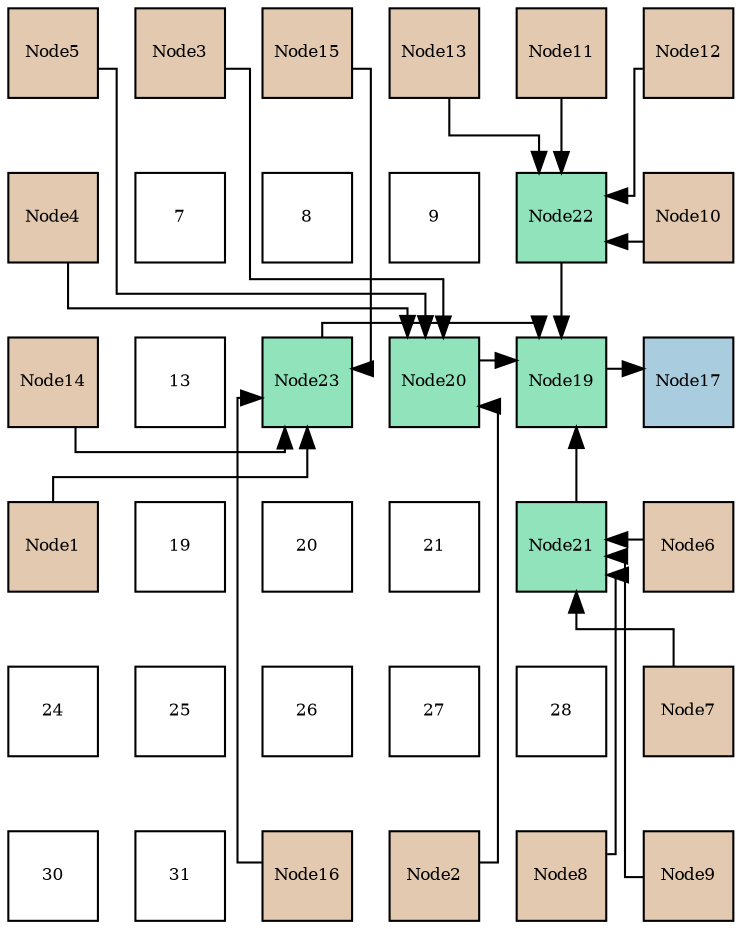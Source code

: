digraph layout{
 rankdir=TB;
 splines=ortho;
 node [style=filled shape=square fixedsize=true width=0.6];
0[label="Node5", fontsize=8, fillcolor="#e3c9af"];
1[label="Node3", fontsize=8, fillcolor="#e3c9af"];
2[label="Node15", fontsize=8, fillcolor="#e3c9af"];
3[label="Node13", fontsize=8, fillcolor="#e3c9af"];
4[label="Node11", fontsize=8, fillcolor="#e3c9af"];
5[label="Node12", fontsize=8, fillcolor="#e3c9af"];
6[label="Node4", fontsize=8, fillcolor="#e3c9af"];
7[label="7", fontsize=8, fillcolor="#ffffff"];
8[label="8", fontsize=8, fillcolor="#ffffff"];
9[label="9", fontsize=8, fillcolor="#ffffff"];
10[label="Node22", fontsize=8, fillcolor="#91e3bb"];
11[label="Node10", fontsize=8, fillcolor="#e3c9af"];
12[label="Node14", fontsize=8, fillcolor="#e3c9af"];
13[label="13", fontsize=8, fillcolor="#ffffff"];
14[label="Node23", fontsize=8, fillcolor="#91e3bb"];
15[label="Node20", fontsize=8, fillcolor="#91e3bb"];
16[label="Node19", fontsize=8, fillcolor="#91e3bb"];
17[label="Node17", fontsize=8, fillcolor="#a9ccde"];
18[label="Node1", fontsize=8, fillcolor="#e3c9af"];
19[label="19", fontsize=8, fillcolor="#ffffff"];
20[label="20", fontsize=8, fillcolor="#ffffff"];
21[label="21", fontsize=8, fillcolor="#ffffff"];
22[label="Node21", fontsize=8, fillcolor="#91e3bb"];
23[label="Node6", fontsize=8, fillcolor="#e3c9af"];
24[label="24", fontsize=8, fillcolor="#ffffff"];
25[label="25", fontsize=8, fillcolor="#ffffff"];
26[label="26", fontsize=8, fillcolor="#ffffff"];
27[label="27", fontsize=8, fillcolor="#ffffff"];
28[label="28", fontsize=8, fillcolor="#ffffff"];
29[label="Node7", fontsize=8, fillcolor="#e3c9af"];
30[label="30", fontsize=8, fillcolor="#ffffff"];
31[label="31", fontsize=8, fillcolor="#ffffff"];
32[label="Node16", fontsize=8, fillcolor="#e3c9af"];
33[label="Node2", fontsize=8, fillcolor="#e3c9af"];
34[label="Node8", fontsize=8, fillcolor="#e3c9af"];
35[label="Node9", fontsize=8, fillcolor="#e3c9af"];
edge [constraint=false, style=vis];16 -> 17;
15 -> 16;
22 -> 16;
10 -> 16;
14 -> 16;
33 -> 15;
1 -> 15;
6 -> 15;
0 -> 15;
23 -> 22;
29 -> 22;
34 -> 22;
35 -> 22;
11 -> 10;
4 -> 10;
5 -> 10;
3 -> 10;
18 -> 14;
12 -> 14;
2 -> 14;
32 -> 14;
edge [constraint=true, style=invis];
0 -> 6 -> 12 -> 18 -> 24 -> 30;
1 -> 7 -> 13 -> 19 -> 25 -> 31;
2 -> 8 -> 14 -> 20 -> 26 -> 32;
3 -> 9 -> 15 -> 21 -> 27 -> 33;
4 -> 10 -> 16 -> 22 -> 28 -> 34;
5 -> 11 -> 17 -> 23 -> 29 -> 35;
rank = same {0 -> 1 -> 2 -> 3 -> 4 -> 5};
rank = same {6 -> 7 -> 8 -> 9 -> 10 -> 11};
rank = same {12 -> 13 -> 14 -> 15 -> 16 -> 17};
rank = same {18 -> 19 -> 20 -> 21 -> 22 -> 23};
rank = same {24 -> 25 -> 26 -> 27 -> 28 -> 29};
rank = same {30 -> 31 -> 32 -> 33 -> 34 -> 35};
}
